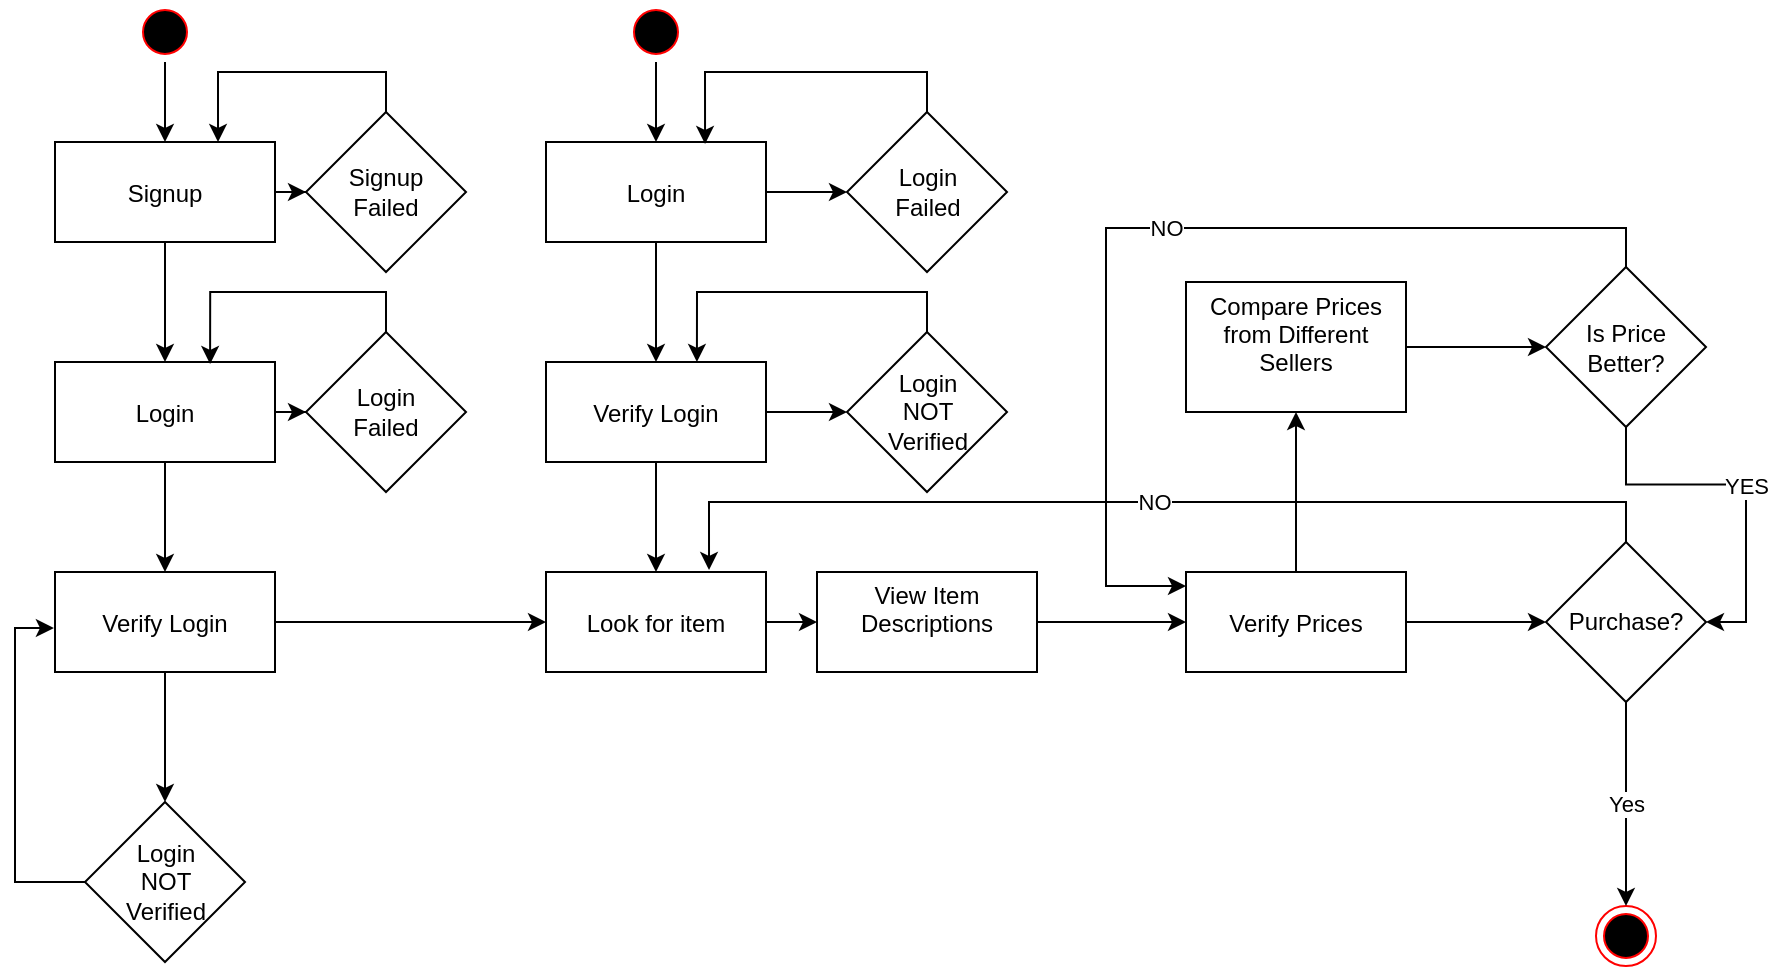 <mxfile version="21.0.2" type="github">
  <diagram name="Page-1" id="e7e014a7-5840-1c2e-5031-d8a46d1fe8dd">
    <mxGraphModel dx="1600" dy="795" grid="1" gridSize="10" guides="1" tooltips="1" connect="1" arrows="1" fold="1" page="1" pageScale="1" pageWidth="1169" pageHeight="826" background="none" math="0" shadow="0">
      <root>
        <mxCell id="0" />
        <mxCell id="1" parent="0" />
        <mxCell id="vEBMCDPOKeMJmc6v6zJ3-38" style="edgeStyle=orthogonalEdgeStyle;rounded=0;orthogonalLoop=1;jettySize=auto;html=1;" edge="1" parent="1" source="vEBMCDPOKeMJmc6v6zJ3-49" target="vEBMCDPOKeMJmc6v6zJ3-65">
          <mxGeometry relative="1" as="geometry" />
        </mxCell>
        <mxCell id="vEBMCDPOKeMJmc6v6zJ3-39" value="" style="edgeStyle=orthogonalEdgeStyle;rounded=0;orthogonalLoop=1;jettySize=auto;html=1;" edge="1" parent="1" source="vEBMCDPOKeMJmc6v6zJ3-66" target="vEBMCDPOKeMJmc6v6zJ3-74">
          <mxGeometry relative="1" as="geometry" />
        </mxCell>
        <mxCell id="vEBMCDPOKeMJmc6v6zJ3-40" value="" style="edgeStyle=orthogonalEdgeStyle;rounded=0;orthogonalLoop=1;jettySize=auto;html=1;" edge="1" parent="1" source="vEBMCDPOKeMJmc6v6zJ3-41" target="vEBMCDPOKeMJmc6v6zJ3-44">
          <mxGeometry relative="1" as="geometry" />
        </mxCell>
        <mxCell id="vEBMCDPOKeMJmc6v6zJ3-41" value="" style="ellipse;shape=startState;fillColor=#000000;strokeColor=#ff0000;" vertex="1" parent="1">
          <mxGeometry x="264.5" y="168" width="30" height="30" as="geometry" />
        </mxCell>
        <mxCell id="vEBMCDPOKeMJmc6v6zJ3-42" value="" style="edgeStyle=orthogonalEdgeStyle;rounded=0;orthogonalLoop=1;jettySize=auto;html=1;" edge="1" parent="1" source="vEBMCDPOKeMJmc6v6zJ3-44" target="vEBMCDPOKeMJmc6v6zJ3-47">
          <mxGeometry relative="1" as="geometry" />
        </mxCell>
        <mxCell id="vEBMCDPOKeMJmc6v6zJ3-43" value="" style="edgeStyle=orthogonalEdgeStyle;rounded=0;orthogonalLoop=1;jettySize=auto;html=1;" edge="1" parent="1" source="vEBMCDPOKeMJmc6v6zJ3-44" target="vEBMCDPOKeMJmc6v6zJ3-55">
          <mxGeometry relative="1" as="geometry" />
        </mxCell>
        <mxCell id="vEBMCDPOKeMJmc6v6zJ3-44" value="Signup" style="" vertex="1" parent="1">
          <mxGeometry x="224.5" y="238" width="110" height="50" as="geometry" />
        </mxCell>
        <mxCell id="vEBMCDPOKeMJmc6v6zJ3-45" value="" style="edgeStyle=orthogonalEdgeStyle;rounded=0;orthogonalLoop=1;jettySize=auto;html=1;" edge="1" parent="1" source="vEBMCDPOKeMJmc6v6zJ3-47" target="vEBMCDPOKeMJmc6v6zJ3-49">
          <mxGeometry relative="1" as="geometry" />
        </mxCell>
        <mxCell id="vEBMCDPOKeMJmc6v6zJ3-46" value="" style="edgeStyle=orthogonalEdgeStyle;rounded=0;orthogonalLoop=1;jettySize=auto;html=1;" edge="1" parent="1" source="vEBMCDPOKeMJmc6v6zJ3-47" target="vEBMCDPOKeMJmc6v6zJ3-53">
          <mxGeometry relative="1" as="geometry" />
        </mxCell>
        <mxCell id="vEBMCDPOKeMJmc6v6zJ3-47" value="Login" style="" vertex="1" parent="1">
          <mxGeometry x="224.5" y="348" width="110" height="50" as="geometry" />
        </mxCell>
        <mxCell id="vEBMCDPOKeMJmc6v6zJ3-48" value="" style="edgeStyle=orthogonalEdgeStyle;rounded=0;orthogonalLoop=1;jettySize=auto;html=1;" edge="1" parent="1" source="vEBMCDPOKeMJmc6v6zJ3-49" target="vEBMCDPOKeMJmc6v6zJ3-51">
          <mxGeometry relative="1" as="geometry" />
        </mxCell>
        <mxCell id="vEBMCDPOKeMJmc6v6zJ3-49" value="Verify Login" style="" vertex="1" parent="1">
          <mxGeometry x="224.5" y="453" width="110" height="50" as="geometry" />
        </mxCell>
        <mxCell id="vEBMCDPOKeMJmc6v6zJ3-50" style="edgeStyle=orthogonalEdgeStyle;rounded=0;orthogonalLoop=1;jettySize=auto;html=1;exitX=0;exitY=0.5;exitDx=0;exitDy=0;entryX=-0.005;entryY=0.56;entryDx=0;entryDy=0;entryPerimeter=0;" edge="1" parent="1" source="vEBMCDPOKeMJmc6v6zJ3-51" target="vEBMCDPOKeMJmc6v6zJ3-49">
          <mxGeometry relative="1" as="geometry" />
        </mxCell>
        <mxCell id="vEBMCDPOKeMJmc6v6zJ3-51" value="&lt;div&gt;Login&lt;/div&gt;&lt;div&gt;NOT&lt;/div&gt;&lt;div&gt;Verified&lt;br&gt;&lt;/div&gt;" style="rhombus;whiteSpace=wrap;html=1;fillColor=rgb(255, 255, 255);" vertex="1" parent="1">
          <mxGeometry x="239.5" y="568" width="80" height="80" as="geometry" />
        </mxCell>
        <mxCell id="vEBMCDPOKeMJmc6v6zJ3-52" style="edgeStyle=orthogonalEdgeStyle;rounded=0;orthogonalLoop=1;jettySize=auto;html=1;exitX=0.5;exitY=0;exitDx=0;exitDy=0;entryX=0.705;entryY=0.02;entryDx=0;entryDy=0;entryPerimeter=0;" edge="1" parent="1" source="vEBMCDPOKeMJmc6v6zJ3-53" target="vEBMCDPOKeMJmc6v6zJ3-47">
          <mxGeometry relative="1" as="geometry" />
        </mxCell>
        <mxCell id="vEBMCDPOKeMJmc6v6zJ3-53" value="&lt;div&gt;Login&lt;/div&gt;&lt;div&gt;Failed&lt;br&gt;&lt;/div&gt;" style="rhombus;whiteSpace=wrap;html=1;fillColor=rgb(255, 255, 255);" vertex="1" parent="1">
          <mxGeometry x="350" y="333" width="80" height="80" as="geometry" />
        </mxCell>
        <mxCell id="vEBMCDPOKeMJmc6v6zJ3-54" style="edgeStyle=orthogonalEdgeStyle;rounded=0;orthogonalLoop=1;jettySize=auto;html=1;exitX=0.5;exitY=0;exitDx=0;exitDy=0;entryX=0.741;entryY=0;entryDx=0;entryDy=0;entryPerimeter=0;" edge="1" parent="1" source="vEBMCDPOKeMJmc6v6zJ3-55" target="vEBMCDPOKeMJmc6v6zJ3-44">
          <mxGeometry relative="1" as="geometry" />
        </mxCell>
        <mxCell id="vEBMCDPOKeMJmc6v6zJ3-55" value="&lt;div&gt;Signup&lt;/div&gt;&lt;div&gt;Failed&lt;br&gt;&lt;/div&gt;" style="rhombus;whiteSpace=wrap;html=1;fillColor=rgb(255, 255, 255);" vertex="1" parent="1">
          <mxGeometry x="350" y="223" width="80" height="80" as="geometry" />
        </mxCell>
        <mxCell id="vEBMCDPOKeMJmc6v6zJ3-56" value="" style="edgeStyle=orthogonalEdgeStyle;rounded=0;orthogonalLoop=1;jettySize=auto;html=1;" edge="1" parent="1" source="vEBMCDPOKeMJmc6v6zJ3-57" target="vEBMCDPOKeMJmc6v6zJ3-60">
          <mxGeometry relative="1" as="geometry" />
        </mxCell>
        <mxCell id="vEBMCDPOKeMJmc6v6zJ3-57" value="" style="ellipse;shape=startState;fillColor=#000000;strokeColor=#ff0000;" vertex="1" parent="1">
          <mxGeometry x="510" y="168" width="30" height="30" as="geometry" />
        </mxCell>
        <mxCell id="vEBMCDPOKeMJmc6v6zJ3-58" value="" style="edgeStyle=orthogonalEdgeStyle;rounded=0;orthogonalLoop=1;jettySize=auto;html=1;" edge="1" parent="1" source="vEBMCDPOKeMJmc6v6zJ3-60" target="vEBMCDPOKeMJmc6v6zJ3-68">
          <mxGeometry relative="1" as="geometry" />
        </mxCell>
        <mxCell id="vEBMCDPOKeMJmc6v6zJ3-59" value="" style="edgeStyle=orthogonalEdgeStyle;rounded=0;orthogonalLoop=1;jettySize=auto;html=1;" edge="1" parent="1" source="vEBMCDPOKeMJmc6v6zJ3-60" target="vEBMCDPOKeMJmc6v6zJ3-63">
          <mxGeometry relative="1" as="geometry" />
        </mxCell>
        <mxCell id="vEBMCDPOKeMJmc6v6zJ3-60" value="Login" style="" vertex="1" parent="1">
          <mxGeometry x="470" y="238" width="110" height="50" as="geometry" />
        </mxCell>
        <mxCell id="vEBMCDPOKeMJmc6v6zJ3-61" value="" style="edgeStyle=orthogonalEdgeStyle;rounded=0;orthogonalLoop=1;jettySize=auto;html=1;" edge="1" parent="1" source="vEBMCDPOKeMJmc6v6zJ3-63" target="vEBMCDPOKeMJmc6v6zJ3-70">
          <mxGeometry relative="1" as="geometry" />
        </mxCell>
        <mxCell id="vEBMCDPOKeMJmc6v6zJ3-62" value="" style="edgeStyle=orthogonalEdgeStyle;rounded=0;orthogonalLoop=1;jettySize=auto;html=1;" edge="1" parent="1" source="vEBMCDPOKeMJmc6v6zJ3-63" target="vEBMCDPOKeMJmc6v6zJ3-65">
          <mxGeometry relative="1" as="geometry" />
        </mxCell>
        <mxCell id="vEBMCDPOKeMJmc6v6zJ3-63" value="Verify Login" style="" vertex="1" parent="1">
          <mxGeometry x="470" y="348" width="110" height="50" as="geometry" />
        </mxCell>
        <mxCell id="vEBMCDPOKeMJmc6v6zJ3-64" value="" style="edgeStyle=orthogonalEdgeStyle;rounded=0;orthogonalLoop=1;jettySize=auto;html=1;" edge="1" parent="1" source="vEBMCDPOKeMJmc6v6zJ3-65" target="vEBMCDPOKeMJmc6v6zJ3-66">
          <mxGeometry relative="1" as="geometry" />
        </mxCell>
        <mxCell id="vEBMCDPOKeMJmc6v6zJ3-65" value="Look for item" style="" vertex="1" parent="1">
          <mxGeometry x="470" y="453" width="110" height="50" as="geometry" />
        </mxCell>
        <mxCell id="vEBMCDPOKeMJmc6v6zJ3-66" value="View Item&#xa;Descriptions&#xa;" style="fillColor=rgb(255, 255, 255);strokeColor=rgb(0, 0, 0);fontColor=rgb(0, 0, 0);" vertex="1" parent="1">
          <mxGeometry x="605.5" y="453" width="110" height="50" as="geometry" />
        </mxCell>
        <mxCell id="vEBMCDPOKeMJmc6v6zJ3-67" style="edgeStyle=orthogonalEdgeStyle;rounded=0;orthogonalLoop=1;jettySize=auto;html=1;exitX=0.5;exitY=0;exitDx=0;exitDy=0;entryX=0.723;entryY=0.02;entryDx=0;entryDy=0;entryPerimeter=0;" edge="1" parent="1" source="vEBMCDPOKeMJmc6v6zJ3-68" target="vEBMCDPOKeMJmc6v6zJ3-60">
          <mxGeometry relative="1" as="geometry" />
        </mxCell>
        <mxCell id="vEBMCDPOKeMJmc6v6zJ3-68" value="&lt;div&gt;Login&lt;/div&gt;&lt;div&gt;Failed&lt;br&gt;&lt;/div&gt;" style="rhombus;whiteSpace=wrap;html=1;fillColor=rgb(255, 255, 255);" vertex="1" parent="1">
          <mxGeometry x="620.5" y="223" width="80" height="80" as="geometry" />
        </mxCell>
        <mxCell id="vEBMCDPOKeMJmc6v6zJ3-69" style="edgeStyle=orthogonalEdgeStyle;rounded=0;orthogonalLoop=1;jettySize=auto;html=1;exitX=0.5;exitY=0;exitDx=0;exitDy=0;entryX=0.686;entryY=0;entryDx=0;entryDy=0;entryPerimeter=0;" edge="1" parent="1" source="vEBMCDPOKeMJmc6v6zJ3-70" target="vEBMCDPOKeMJmc6v6zJ3-63">
          <mxGeometry relative="1" as="geometry" />
        </mxCell>
        <mxCell id="vEBMCDPOKeMJmc6v6zJ3-70" value="&lt;div&gt;Login&lt;/div&gt;&lt;div&gt;NOT&lt;br&gt;&lt;/div&gt;&lt;div&gt;Verified&lt;br&gt;&lt;/div&gt;" style="rhombus;whiteSpace=wrap;html=1;fillColor=rgb(255, 255, 255);" vertex="1" parent="1">
          <mxGeometry x="620.5" y="333" width="80" height="80" as="geometry" />
        </mxCell>
        <mxCell id="vEBMCDPOKeMJmc6v6zJ3-71" value="" style="ellipse;shape=endState;fillColor=#000000;strokeColor=#ff0000" vertex="1" parent="1">
          <mxGeometry x="995" y="620" width="30" height="30" as="geometry" />
        </mxCell>
        <mxCell id="vEBMCDPOKeMJmc6v6zJ3-72" value="" style="edgeStyle=orthogonalEdgeStyle;rounded=0;orthogonalLoop=1;jettySize=auto;html=1;" edge="1" parent="1" source="vEBMCDPOKeMJmc6v6zJ3-74" target="vEBMCDPOKeMJmc6v6zJ3-76">
          <mxGeometry relative="1" as="geometry" />
        </mxCell>
        <mxCell id="vEBMCDPOKeMJmc6v6zJ3-73" value="" style="edgeStyle=orthogonalEdgeStyle;rounded=0;orthogonalLoop=1;jettySize=auto;html=1;" edge="1" parent="1" source="vEBMCDPOKeMJmc6v6zJ3-74" target="vEBMCDPOKeMJmc6v6zJ3-78">
          <mxGeometry relative="1" as="geometry" />
        </mxCell>
        <mxCell id="vEBMCDPOKeMJmc6v6zJ3-74" value="Verify Prices" style="fillColor=rgb(255, 255, 255);strokeColor=rgb(0, 0, 0);fontColor=rgb(0, 0, 0);" vertex="1" parent="1">
          <mxGeometry x="790" y="453" width="110" height="50" as="geometry" />
        </mxCell>
        <mxCell id="vEBMCDPOKeMJmc6v6zJ3-75" value="Yes" style="edgeStyle=orthogonalEdgeStyle;rounded=0;orthogonalLoop=1;jettySize=auto;html=1;" edge="1" parent="1" source="vEBMCDPOKeMJmc6v6zJ3-76" target="vEBMCDPOKeMJmc6v6zJ3-71">
          <mxGeometry relative="1" as="geometry" />
        </mxCell>
        <mxCell id="vEBMCDPOKeMJmc6v6zJ3-76" value="Purchase?" style="rhombus;whiteSpace=wrap;html=1;fillColor=rgb(255, 255, 255);" vertex="1" parent="1">
          <mxGeometry x="970" y="438" width="80" height="80" as="geometry" />
        </mxCell>
        <mxCell id="vEBMCDPOKeMJmc6v6zJ3-77" value="" style="edgeStyle=orthogonalEdgeStyle;rounded=0;orthogonalLoop=1;jettySize=auto;html=1;" edge="1" parent="1" source="vEBMCDPOKeMJmc6v6zJ3-78" target="vEBMCDPOKeMJmc6v6zJ3-81">
          <mxGeometry relative="1" as="geometry" />
        </mxCell>
        <mxCell id="vEBMCDPOKeMJmc6v6zJ3-78" value="Compare Prices&#xa;from Different&#xa;Sellers&#xa;" style="fillColor=rgb(255, 255, 255);strokeColor=rgb(0, 0, 0);fontColor=rgb(0, 0, 0);" vertex="1" parent="1">
          <mxGeometry x="790" y="308" width="110" height="65" as="geometry" />
        </mxCell>
        <mxCell id="vEBMCDPOKeMJmc6v6zJ3-79" value="YES" style="edgeStyle=orthogonalEdgeStyle;rounded=0;orthogonalLoop=1;jettySize=auto;html=1;exitX=0.5;exitY=1;exitDx=0;exitDy=0;entryX=1;entryY=0.5;entryDx=0;entryDy=0;" edge="1" parent="1" source="vEBMCDPOKeMJmc6v6zJ3-81" target="vEBMCDPOKeMJmc6v6zJ3-76">
          <mxGeometry relative="1" as="geometry" />
        </mxCell>
        <mxCell id="vEBMCDPOKeMJmc6v6zJ3-80" value="NO" style="edgeStyle=orthogonalEdgeStyle;rounded=0;orthogonalLoop=1;jettySize=auto;html=1;exitX=0.5;exitY=0;exitDx=0;exitDy=0;entryX=0;entryY=0.14;entryDx=0;entryDy=0;entryPerimeter=0;" edge="1" parent="1" source="vEBMCDPOKeMJmc6v6zJ3-81" target="vEBMCDPOKeMJmc6v6zJ3-74">
          <mxGeometry relative="1" as="geometry">
            <mxPoint x="750" y="460" as="targetPoint" />
            <Array as="points">
              <mxPoint x="1010" y="281" />
              <mxPoint x="750" y="281" />
              <mxPoint x="750" y="460" />
            </Array>
          </mxGeometry>
        </mxCell>
        <mxCell id="vEBMCDPOKeMJmc6v6zJ3-81" value="&lt;div&gt;Is Price&lt;/div&gt;&lt;div&gt;Better?&lt;br&gt;&lt;/div&gt;" style="rhombus;whiteSpace=wrap;html=1;fillColor=rgb(255, 255, 255);" vertex="1" parent="1">
          <mxGeometry x="970" y="300.5" width="80" height="80" as="geometry" />
        </mxCell>
        <mxCell id="vEBMCDPOKeMJmc6v6zJ3-82" value="NO" style="edgeStyle=orthogonalEdgeStyle;rounded=0;orthogonalLoop=1;jettySize=auto;html=1;exitX=0.5;exitY=0;exitDx=0;exitDy=0;entryX=0.741;entryY=-0.02;entryDx=0;entryDy=0;entryPerimeter=0;" edge="1" parent="1" source="vEBMCDPOKeMJmc6v6zJ3-76" target="vEBMCDPOKeMJmc6v6zJ3-65">
          <mxGeometry relative="1" as="geometry" />
        </mxCell>
      </root>
    </mxGraphModel>
  </diagram>
</mxfile>
